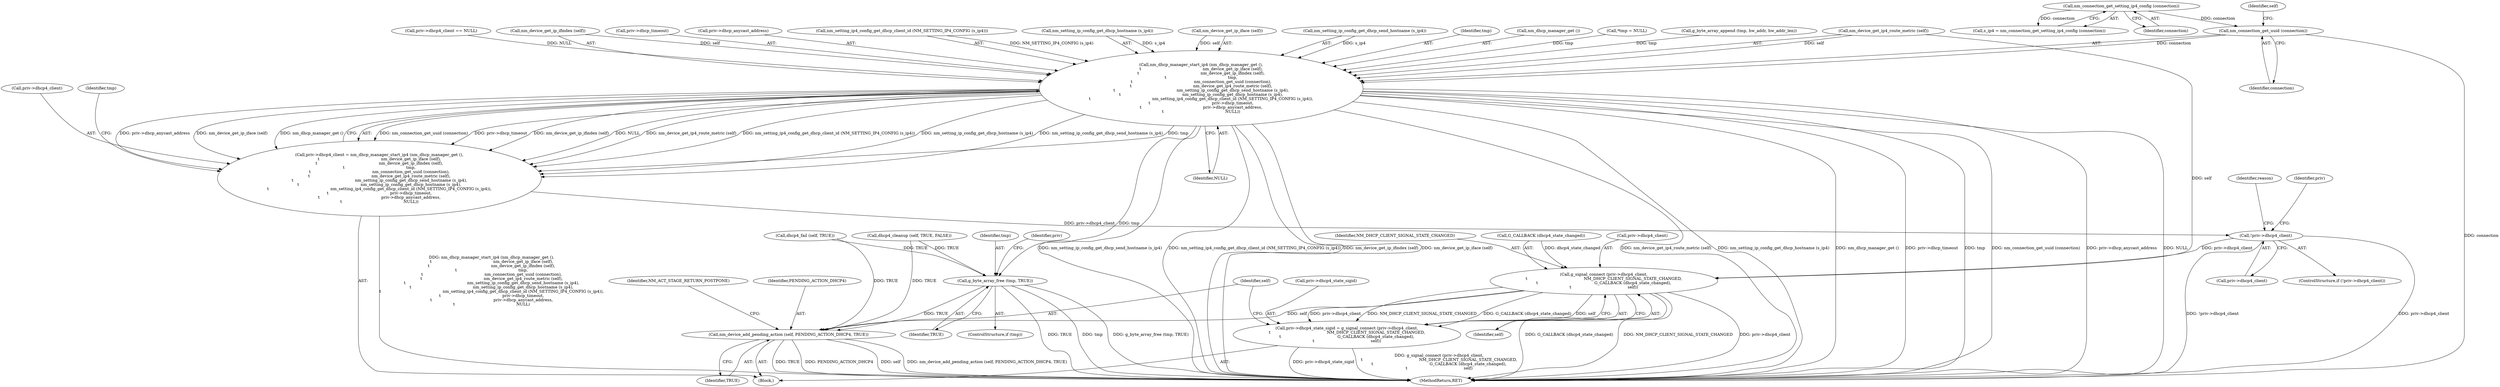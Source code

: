 digraph "0_NetworkManager_d5fc88e573fa58b93034b04d35a2454f5d28cad9@API" {
"1005294" [label="(Call,nm_connection_get_uuid (connection))"];
"1005244" [label="(Call,nm_connection_get_setting_ip4_config (connection))"];
"1005287" [label="(Call,nm_dhcp_manager_start_ip4 (nm_dhcp_manager_get (),\n\t                                                nm_device_get_ip_iface (self),\n\t                                                nm_device_get_ip_ifindex (self),\n\t                                                tmp,\n\t                                                nm_connection_get_uuid (connection),\n\t                                                nm_device_get_ip4_route_metric (self),\n\t                                                nm_setting_ip_config_get_dhcp_send_hostname (s_ip4),\n\t                                                nm_setting_ip_config_get_dhcp_hostname (s_ip4),\n\t                                                nm_setting_ip4_config_get_dhcp_client_id (NM_SETTING_IP4_CONFIG (s_ip4)),\n\t                                                priv->dhcp_timeout,\n\t                                                priv->dhcp_anycast_address,\n\t                                                NULL))"];
"1005283" [label="(Call,priv->dhcp4_client = nm_dhcp_manager_start_ip4 (nm_dhcp_manager_get (),\n\t                                                nm_device_get_ip_iface (self),\n\t                                                nm_device_get_ip_ifindex (self),\n\t                                                tmp,\n\t                                                nm_connection_get_uuid (connection),\n\t                                                nm_device_get_ip4_route_metric (self),\n\t                                                nm_setting_ip_config_get_dhcp_send_hostname (s_ip4),\n\t                                                nm_setting_ip_config_get_dhcp_hostname (s_ip4),\n\t                                                nm_setting_ip4_config_get_dhcp_client_id (NM_SETTING_IP4_CONFIG (s_ip4)),\n\t                                                priv->dhcp_timeout,\n\t                                                priv->dhcp_anycast_address,\n\t                                                NULL))"];
"1005318" [label="(Call,!priv->dhcp4_client)"];
"1005333" [label="(Call,g_signal_connect (priv->dhcp4_client,\n\t                                            NM_DHCP_CLIENT_SIGNAL_STATE_CHANGED,\n\t                                            G_CALLBACK (dhcp4_state_changed),\n\t                                            self))"];
"1005329" [label="(Call,priv->dhcp4_state_sigid = g_signal_connect (priv->dhcp4_client,\n\t                                            NM_DHCP_CLIENT_SIGNAL_STATE_CHANGED,\n\t                                            G_CALLBACK (dhcp4_state_changed),\n\t                                            self))"];
"1005341" [label="(Call,nm_device_add_pending_action (self, PENDING_ACTION_DHCP4, TRUE))"];
"1005314" [label="(Call,g_byte_array_free (tmp, TRUE))"];
"1005318" [label="(Call,!priv->dhcp4_client)"];
"1005314" [label="(Call,g_byte_array_free (tmp, TRUE))"];
"1005312" [label="(ControlStructure,if (tmp))"];
"1005341" [label="(Call,nm_device_add_pending_action (self, PENDING_ACTION_DHCP4, TRUE))"];
"1005294" [label="(Call,nm_connection_get_uuid (connection))"];
"1005320" [label="(Identifier,priv)"];
"1005289" [label="(Call,nm_device_get_ip_iface (self))"];
"1005245" [label="(Identifier,connection)"];
"1005287" [label="(Call,nm_dhcp_manager_start_ip4 (nm_dhcp_manager_get (),\n\t                                                nm_device_get_ip_iface (self),\n\t                                                nm_device_get_ip_ifindex (self),\n\t                                                tmp,\n\t                                                nm_connection_get_uuid (connection),\n\t                                                nm_device_get_ip4_route_metric (self),\n\t                                                nm_setting_ip_config_get_dhcp_send_hostname (s_ip4),\n\t                                                nm_setting_ip_config_get_dhcp_hostname (s_ip4),\n\t                                                nm_setting_ip4_config_get_dhcp_client_id (NM_SETTING_IP4_CONFIG (s_ip4)),\n\t                                                priv->dhcp_timeout,\n\t                                                priv->dhcp_anycast_address,\n\t                                                NULL))"];
"1005278" [label="(Call,priv->dhcp4_client == NULL)"];
"1005342" [label="(Identifier,self)"];
"1005291" [label="(Call,nm_device_get_ip_ifindex (self))"];
"1005338" [label="(Call,G_CALLBACK (dhcp4_state_changed))"];
"1005284" [label="(Call,priv->dhcp4_client)"];
"1005344" [label="(Identifier,TRUE)"];
"1005206" [label="(Call,dhcp4_fail (self, TRUE))"];
"1005244" [label="(Call,nm_connection_get_setting_ip4_config (connection))"];
"1005330" [label="(Call,priv->dhcp4_state_sigid)"];
"1005297" [label="(Identifier,self)"];
"1005316" [label="(Identifier,TRUE)"];
"1005319" [label="(Call,priv->dhcp4_client)"];
"1005305" [label="(Call,priv->dhcp_timeout)"];
"1005080" [label="(Call,dhcp4_cleanup (self, TRUE, FALSE))"];
"1005308" [label="(Call,priv->dhcp_anycast_address)"];
"1005302" [label="(Call,nm_setting_ip4_config_get_dhcp_client_id (NM_SETTING_IP4_CONFIG (s_ip4)))"];
"1005317" [label="(ControlStructure,if (!priv->dhcp4_client))"];
"1005329" [label="(Call,priv->dhcp4_state_sigid = g_signal_connect (priv->dhcp4_client,\n\t                                            NM_DHCP_CLIENT_SIGNAL_STATE_CHANGED,\n\t                                            G_CALLBACK (dhcp4_state_changed),\n\t                                            self))"];
"1005300" [label="(Call,nm_setting_ip_config_get_dhcp_hostname (s_ip4))"];
"1005242" [label="(Call,s_ip4 = nm_connection_get_setting_ip4_config (connection))"];
"1005296" [label="(Call,nm_device_get_ip4_route_metric (self))"];
"1005346" [label="(Identifier,NM_ACT_STAGE_RETURN_POSTPONE)"];
"1005283" [label="(Call,priv->dhcp4_client = nm_dhcp_manager_start_ip4 (nm_dhcp_manager_get (),\n\t                                                nm_device_get_ip_iface (self),\n\t                                                nm_device_get_ip_ifindex (self),\n\t                                                tmp,\n\t                                                nm_connection_get_uuid (connection),\n\t                                                nm_device_get_ip4_route_metric (self),\n\t                                                nm_setting_ip_config_get_dhcp_send_hostname (s_ip4),\n\t                                                nm_setting_ip_config_get_dhcp_hostname (s_ip4),\n\t                                                nm_setting_ip4_config_get_dhcp_client_id (NM_SETTING_IP4_CONFIG (s_ip4)),\n\t                                                priv->dhcp_timeout,\n\t                                                priv->dhcp_anycast_address,\n\t                                                NULL))"];
"1005226" [label="(Block,)"];
"1005331" [label="(Identifier,priv)"];
"1005333" [label="(Call,g_signal_connect (priv->dhcp4_client,\n\t                                            NM_DHCP_CLIENT_SIGNAL_STATE_CHANGED,\n\t                                            G_CALLBACK (dhcp4_state_changed),\n\t                                            self))"];
"1005295" [label="(Identifier,connection)"];
"1005337" [label="(Identifier,NM_DHCP_CLIENT_SIGNAL_STATE_CHANGED)"];
"1005313" [label="(Identifier,tmp)"];
"1005298" [label="(Call,nm_setting_ip_config_get_dhcp_send_hostname (s_ip4))"];
"1005311" [label="(Identifier,NULL)"];
"1005325" [label="(Identifier,reason)"];
"1005315" [label="(Identifier,tmp)"];
"1005343" [label="(Identifier,PENDING_ACTION_DHCP4)"];
"1005293" [label="(Identifier,tmp)"];
"1005334" [label="(Call,priv->dhcp4_client)"];
"1007368" [label="(MethodReturn,RET)"];
"1005288" [label="(Call,nm_dhcp_manager_get ())"];
"1005340" [label="(Identifier,self)"];
"1005239" [label="(Call,*tmp = NULL)"];
"1005273" [label="(Call,g_byte_array_append (tmp, hw_addr, hw_addr_len))"];
"1005294" -> "1005287"  [label="AST: "];
"1005294" -> "1005295"  [label="CFG: "];
"1005295" -> "1005294"  [label="AST: "];
"1005297" -> "1005294"  [label="CFG: "];
"1005294" -> "1007368"  [label="DDG: connection"];
"1005294" -> "1005287"  [label="DDG: connection"];
"1005244" -> "1005294"  [label="DDG: connection"];
"1005244" -> "1005242"  [label="AST: "];
"1005244" -> "1005245"  [label="CFG: "];
"1005245" -> "1005244"  [label="AST: "];
"1005242" -> "1005244"  [label="CFG: "];
"1005244" -> "1005242"  [label="DDG: connection"];
"1005287" -> "1005283"  [label="AST: "];
"1005287" -> "1005311"  [label="CFG: "];
"1005288" -> "1005287"  [label="AST: "];
"1005289" -> "1005287"  [label="AST: "];
"1005291" -> "1005287"  [label="AST: "];
"1005293" -> "1005287"  [label="AST: "];
"1005296" -> "1005287"  [label="AST: "];
"1005298" -> "1005287"  [label="AST: "];
"1005300" -> "1005287"  [label="AST: "];
"1005302" -> "1005287"  [label="AST: "];
"1005305" -> "1005287"  [label="AST: "];
"1005308" -> "1005287"  [label="AST: "];
"1005311" -> "1005287"  [label="AST: "];
"1005283" -> "1005287"  [label="CFG: "];
"1005287" -> "1007368"  [label="DDG: nm_setting_ip_config_get_dhcp_send_hostname (s_ip4)"];
"1005287" -> "1007368"  [label="DDG: nm_setting_ip4_config_get_dhcp_client_id (NM_SETTING_IP4_CONFIG (s_ip4))"];
"1005287" -> "1007368"  [label="DDG: nm_device_get_ip_ifindex (self)"];
"1005287" -> "1007368"  [label="DDG: nm_device_get_ip_iface (self)"];
"1005287" -> "1007368"  [label="DDG: nm_device_get_ip4_route_metric (self)"];
"1005287" -> "1007368"  [label="DDG: nm_setting_ip_config_get_dhcp_hostname (s_ip4)"];
"1005287" -> "1007368"  [label="DDG: nm_dhcp_manager_get ()"];
"1005287" -> "1007368"  [label="DDG: priv->dhcp_timeout"];
"1005287" -> "1007368"  [label="DDG: tmp"];
"1005287" -> "1007368"  [label="DDG: nm_connection_get_uuid (connection)"];
"1005287" -> "1007368"  [label="DDG: priv->dhcp_anycast_address"];
"1005287" -> "1007368"  [label="DDG: NULL"];
"1005287" -> "1005283"  [label="DDG: nm_connection_get_uuid (connection)"];
"1005287" -> "1005283"  [label="DDG: priv->dhcp_timeout"];
"1005287" -> "1005283"  [label="DDG: nm_device_get_ip_ifindex (self)"];
"1005287" -> "1005283"  [label="DDG: NULL"];
"1005287" -> "1005283"  [label="DDG: nm_device_get_ip4_route_metric (self)"];
"1005287" -> "1005283"  [label="DDG: nm_setting_ip4_config_get_dhcp_client_id (NM_SETTING_IP4_CONFIG (s_ip4))"];
"1005287" -> "1005283"  [label="DDG: nm_setting_ip_config_get_dhcp_hostname (s_ip4)"];
"1005287" -> "1005283"  [label="DDG: nm_setting_ip_config_get_dhcp_send_hostname (s_ip4)"];
"1005287" -> "1005283"  [label="DDG: tmp"];
"1005287" -> "1005283"  [label="DDG: priv->dhcp_anycast_address"];
"1005287" -> "1005283"  [label="DDG: nm_device_get_ip_iface (self)"];
"1005287" -> "1005283"  [label="DDG: nm_dhcp_manager_get ()"];
"1005289" -> "1005287"  [label="DDG: self"];
"1005291" -> "1005287"  [label="DDG: self"];
"1005239" -> "1005287"  [label="DDG: tmp"];
"1005273" -> "1005287"  [label="DDG: tmp"];
"1005296" -> "1005287"  [label="DDG: self"];
"1005298" -> "1005287"  [label="DDG: s_ip4"];
"1005300" -> "1005287"  [label="DDG: s_ip4"];
"1005302" -> "1005287"  [label="DDG: NM_SETTING_IP4_CONFIG (s_ip4)"];
"1005278" -> "1005287"  [label="DDG: NULL"];
"1005287" -> "1005314"  [label="DDG: tmp"];
"1005283" -> "1005226"  [label="AST: "];
"1005284" -> "1005283"  [label="AST: "];
"1005313" -> "1005283"  [label="CFG: "];
"1005283" -> "1007368"  [label="DDG: nm_dhcp_manager_start_ip4 (nm_dhcp_manager_get (),\n\t                                                nm_device_get_ip_iface (self),\n\t                                                nm_device_get_ip_ifindex (self),\n\t                                                tmp,\n\t                                                nm_connection_get_uuid (connection),\n\t                                                nm_device_get_ip4_route_metric (self),\n\t                                                nm_setting_ip_config_get_dhcp_send_hostname (s_ip4),\n\t                                                nm_setting_ip_config_get_dhcp_hostname (s_ip4),\n\t                                                nm_setting_ip4_config_get_dhcp_client_id (NM_SETTING_IP4_CONFIG (s_ip4)),\n\t                                                priv->dhcp_timeout,\n\t                                                priv->dhcp_anycast_address,\n\t                                                NULL)"];
"1005283" -> "1005318"  [label="DDG: priv->dhcp4_client"];
"1005318" -> "1005317"  [label="AST: "];
"1005318" -> "1005319"  [label="CFG: "];
"1005319" -> "1005318"  [label="AST: "];
"1005325" -> "1005318"  [label="CFG: "];
"1005331" -> "1005318"  [label="CFG: "];
"1005318" -> "1007368"  [label="DDG: priv->dhcp4_client"];
"1005318" -> "1007368"  [label="DDG: !priv->dhcp4_client"];
"1005318" -> "1005333"  [label="DDG: priv->dhcp4_client"];
"1005333" -> "1005329"  [label="AST: "];
"1005333" -> "1005340"  [label="CFG: "];
"1005334" -> "1005333"  [label="AST: "];
"1005337" -> "1005333"  [label="AST: "];
"1005338" -> "1005333"  [label="AST: "];
"1005340" -> "1005333"  [label="AST: "];
"1005329" -> "1005333"  [label="CFG: "];
"1005333" -> "1007368"  [label="DDG: G_CALLBACK (dhcp4_state_changed)"];
"1005333" -> "1007368"  [label="DDG: NM_DHCP_CLIENT_SIGNAL_STATE_CHANGED"];
"1005333" -> "1007368"  [label="DDG: priv->dhcp4_client"];
"1005333" -> "1005329"  [label="DDG: priv->dhcp4_client"];
"1005333" -> "1005329"  [label="DDG: NM_DHCP_CLIENT_SIGNAL_STATE_CHANGED"];
"1005333" -> "1005329"  [label="DDG: G_CALLBACK (dhcp4_state_changed)"];
"1005333" -> "1005329"  [label="DDG: self"];
"1005338" -> "1005333"  [label="DDG: dhcp4_state_changed"];
"1005296" -> "1005333"  [label="DDG: self"];
"1005333" -> "1005341"  [label="DDG: self"];
"1005329" -> "1005226"  [label="AST: "];
"1005330" -> "1005329"  [label="AST: "];
"1005342" -> "1005329"  [label="CFG: "];
"1005329" -> "1007368"  [label="DDG: priv->dhcp4_state_sigid"];
"1005329" -> "1007368"  [label="DDG: g_signal_connect (priv->dhcp4_client,\n\t                                            NM_DHCP_CLIENT_SIGNAL_STATE_CHANGED,\n\t                                            G_CALLBACK (dhcp4_state_changed),\n\t                                            self)"];
"1005341" -> "1005226"  [label="AST: "];
"1005341" -> "1005344"  [label="CFG: "];
"1005342" -> "1005341"  [label="AST: "];
"1005343" -> "1005341"  [label="AST: "];
"1005344" -> "1005341"  [label="AST: "];
"1005346" -> "1005341"  [label="CFG: "];
"1005341" -> "1007368"  [label="DDG: self"];
"1005341" -> "1007368"  [label="DDG: nm_device_add_pending_action (self, PENDING_ACTION_DHCP4, TRUE)"];
"1005341" -> "1007368"  [label="DDG: TRUE"];
"1005341" -> "1007368"  [label="DDG: PENDING_ACTION_DHCP4"];
"1005314" -> "1005341"  [label="DDG: TRUE"];
"1005080" -> "1005341"  [label="DDG: TRUE"];
"1005206" -> "1005341"  [label="DDG: TRUE"];
"1005314" -> "1005312"  [label="AST: "];
"1005314" -> "1005316"  [label="CFG: "];
"1005315" -> "1005314"  [label="AST: "];
"1005316" -> "1005314"  [label="AST: "];
"1005320" -> "1005314"  [label="CFG: "];
"1005314" -> "1007368"  [label="DDG: TRUE"];
"1005314" -> "1007368"  [label="DDG: tmp"];
"1005314" -> "1007368"  [label="DDG: g_byte_array_free (tmp, TRUE)"];
"1005080" -> "1005314"  [label="DDG: TRUE"];
"1005206" -> "1005314"  [label="DDG: TRUE"];
}
